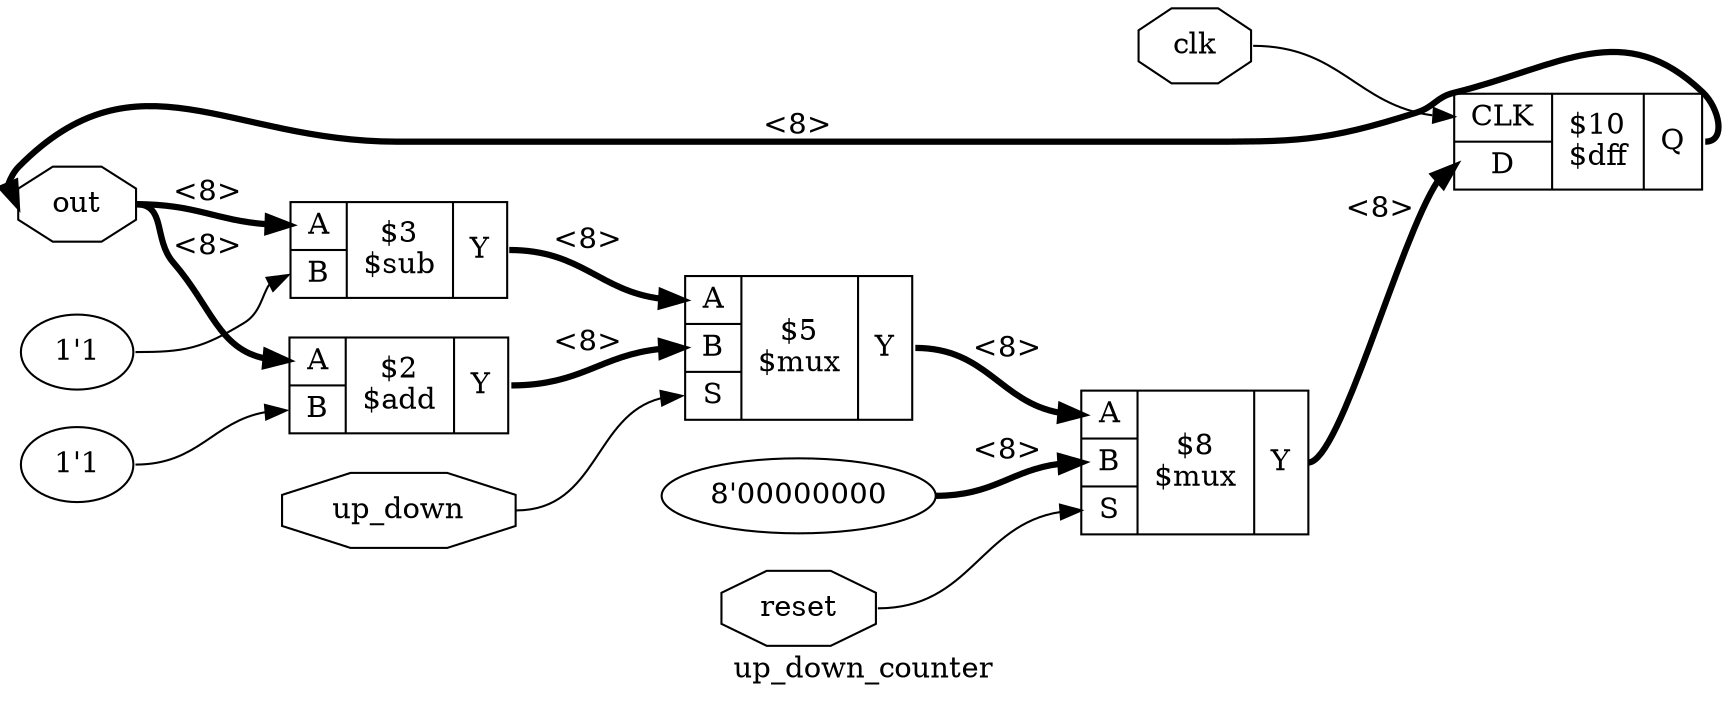 digraph "up_down_counter" {
label="up_down_counter";
rankdir="LR";
remincross=true;
n2 [ shape=octagon, label="out", color="black", fontcolor="black" ];
n3 [ shape=octagon, label="up_down", color="black", fontcolor="black" ];
n4 [ shape=octagon, label="clk", color="black", fontcolor="black" ];
n5 [ shape=octagon, label="reset", color="black", fontcolor="black" ];
v0 [ label="1'1" ];
c13 [ shape=record, label="{{<p10> A|<p11> B}|$2\n$add|{<p12> Y}}" ];
v1 [ label="1'1" ];
c14 [ shape=record, label="{{<p10> A|<p11> B}|$3\n$sub|{<p12> Y}}" ];
c16 [ shape=record, label="{{<p10> A|<p11> B|<p15> S}|$5\n$mux|{<p12> Y}}" ];
v2 [ label="8'00000000" ];
c17 [ shape=record, label="{{<p10> A|<p11> B|<p15> S}|$8\n$mux|{<p12> Y}}" ];
c21 [ shape=record, label="{{<p18> CLK|<p19> D}|$10\n$dff|{<p20> Q}}" ];
c21:p20:e -> n2:w [color="black", style="setlinewidth(3)", label="<8>"];
n2:e -> c13:p10:w [color="black", style="setlinewidth(3)", label="<8>"];
n2:e -> c14:p10:w [color="black", style="setlinewidth(3)", label="<8>"];
n3:e -> c16:p15:w [color="black", label=""];
n4:e -> c21:p18:w [color="black", label=""];
n5:e -> c17:p15:w [color="black", label=""];
c17:p12:e -> c21:p19:w [color="black", style="setlinewidth(3)", label="<8>"];
c13:p12:e -> c16:p11:w [color="black", style="setlinewidth(3)", label="<8>"];
c14:p12:e -> c16:p10:w [color="black", style="setlinewidth(3)", label="<8>"];
c16:p12:e -> c17:p10:w [color="black", style="setlinewidth(3)", label="<8>"];
v0:e -> c13:p11:w [color="black", label=""];
v1:e -> c14:p11:w [color="black", label=""];
v2:e -> c17:p11:w [color="black", style="setlinewidth(3)", label="<8>"];
}
